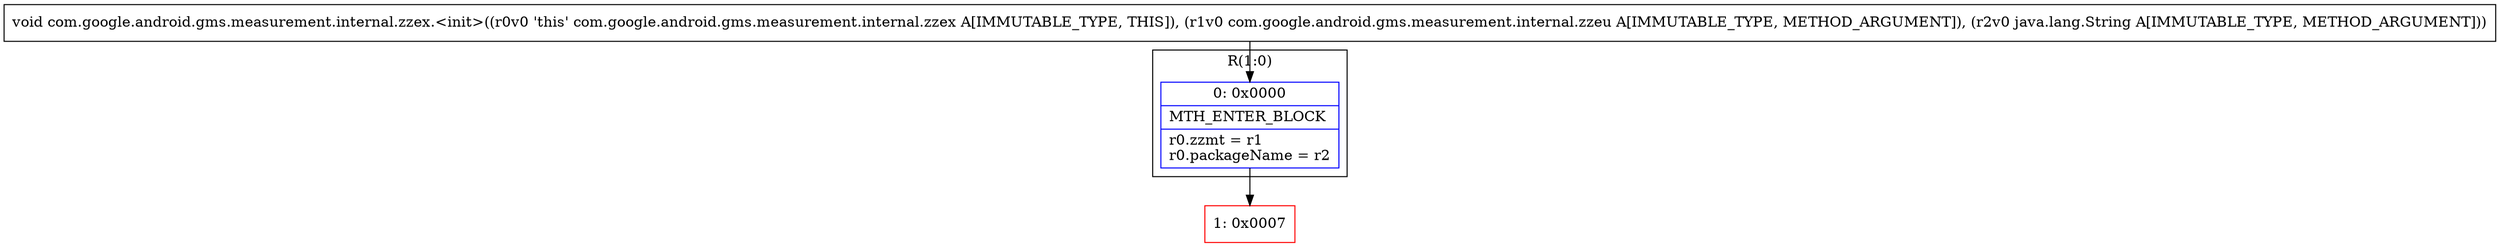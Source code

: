 digraph "CFG forcom.google.android.gms.measurement.internal.zzex.\<init\>(Lcom\/google\/android\/gms\/measurement\/internal\/zzeu;Ljava\/lang\/String;)V" {
subgraph cluster_Region_1102201948 {
label = "R(1:0)";
node [shape=record,color=blue];
Node_0 [shape=record,label="{0\:\ 0x0000|MTH_ENTER_BLOCK\l|r0.zzmt = r1\lr0.packageName = r2\l}"];
}
Node_1 [shape=record,color=red,label="{1\:\ 0x0007}"];
MethodNode[shape=record,label="{void com.google.android.gms.measurement.internal.zzex.\<init\>((r0v0 'this' com.google.android.gms.measurement.internal.zzex A[IMMUTABLE_TYPE, THIS]), (r1v0 com.google.android.gms.measurement.internal.zzeu A[IMMUTABLE_TYPE, METHOD_ARGUMENT]), (r2v0 java.lang.String A[IMMUTABLE_TYPE, METHOD_ARGUMENT])) }"];
MethodNode -> Node_0;
Node_0 -> Node_1;
}

